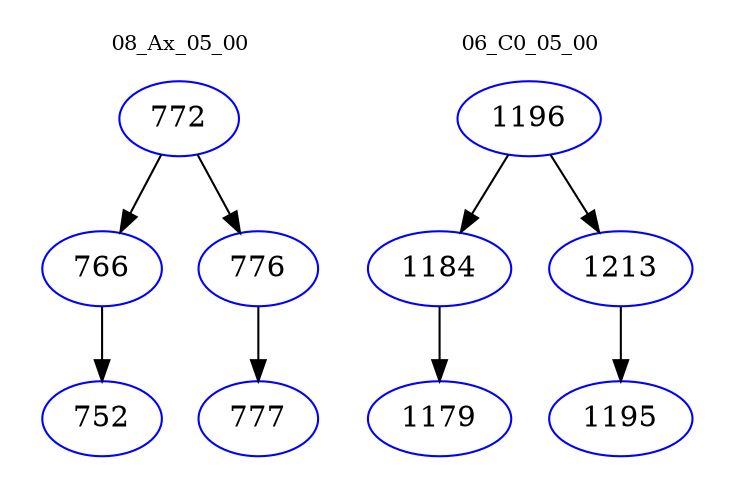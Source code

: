 digraph{
subgraph cluster_0 {
color = white
label = "08_Ax_05_00";
fontsize=10;
T0_772 [label="772", color="blue"]
T0_772 -> T0_766 [color="black"]
T0_766 [label="766", color="blue"]
T0_766 -> T0_752 [color="black"]
T0_752 [label="752", color="blue"]
T0_772 -> T0_776 [color="black"]
T0_776 [label="776", color="blue"]
T0_776 -> T0_777 [color="black"]
T0_777 [label="777", color="blue"]
}
subgraph cluster_1 {
color = white
label = "06_C0_05_00";
fontsize=10;
T1_1196 [label="1196", color="blue"]
T1_1196 -> T1_1184 [color="black"]
T1_1184 [label="1184", color="blue"]
T1_1184 -> T1_1179 [color="black"]
T1_1179 [label="1179", color="blue"]
T1_1196 -> T1_1213 [color="black"]
T1_1213 [label="1213", color="blue"]
T1_1213 -> T1_1195 [color="black"]
T1_1195 [label="1195", color="blue"]
}
}
